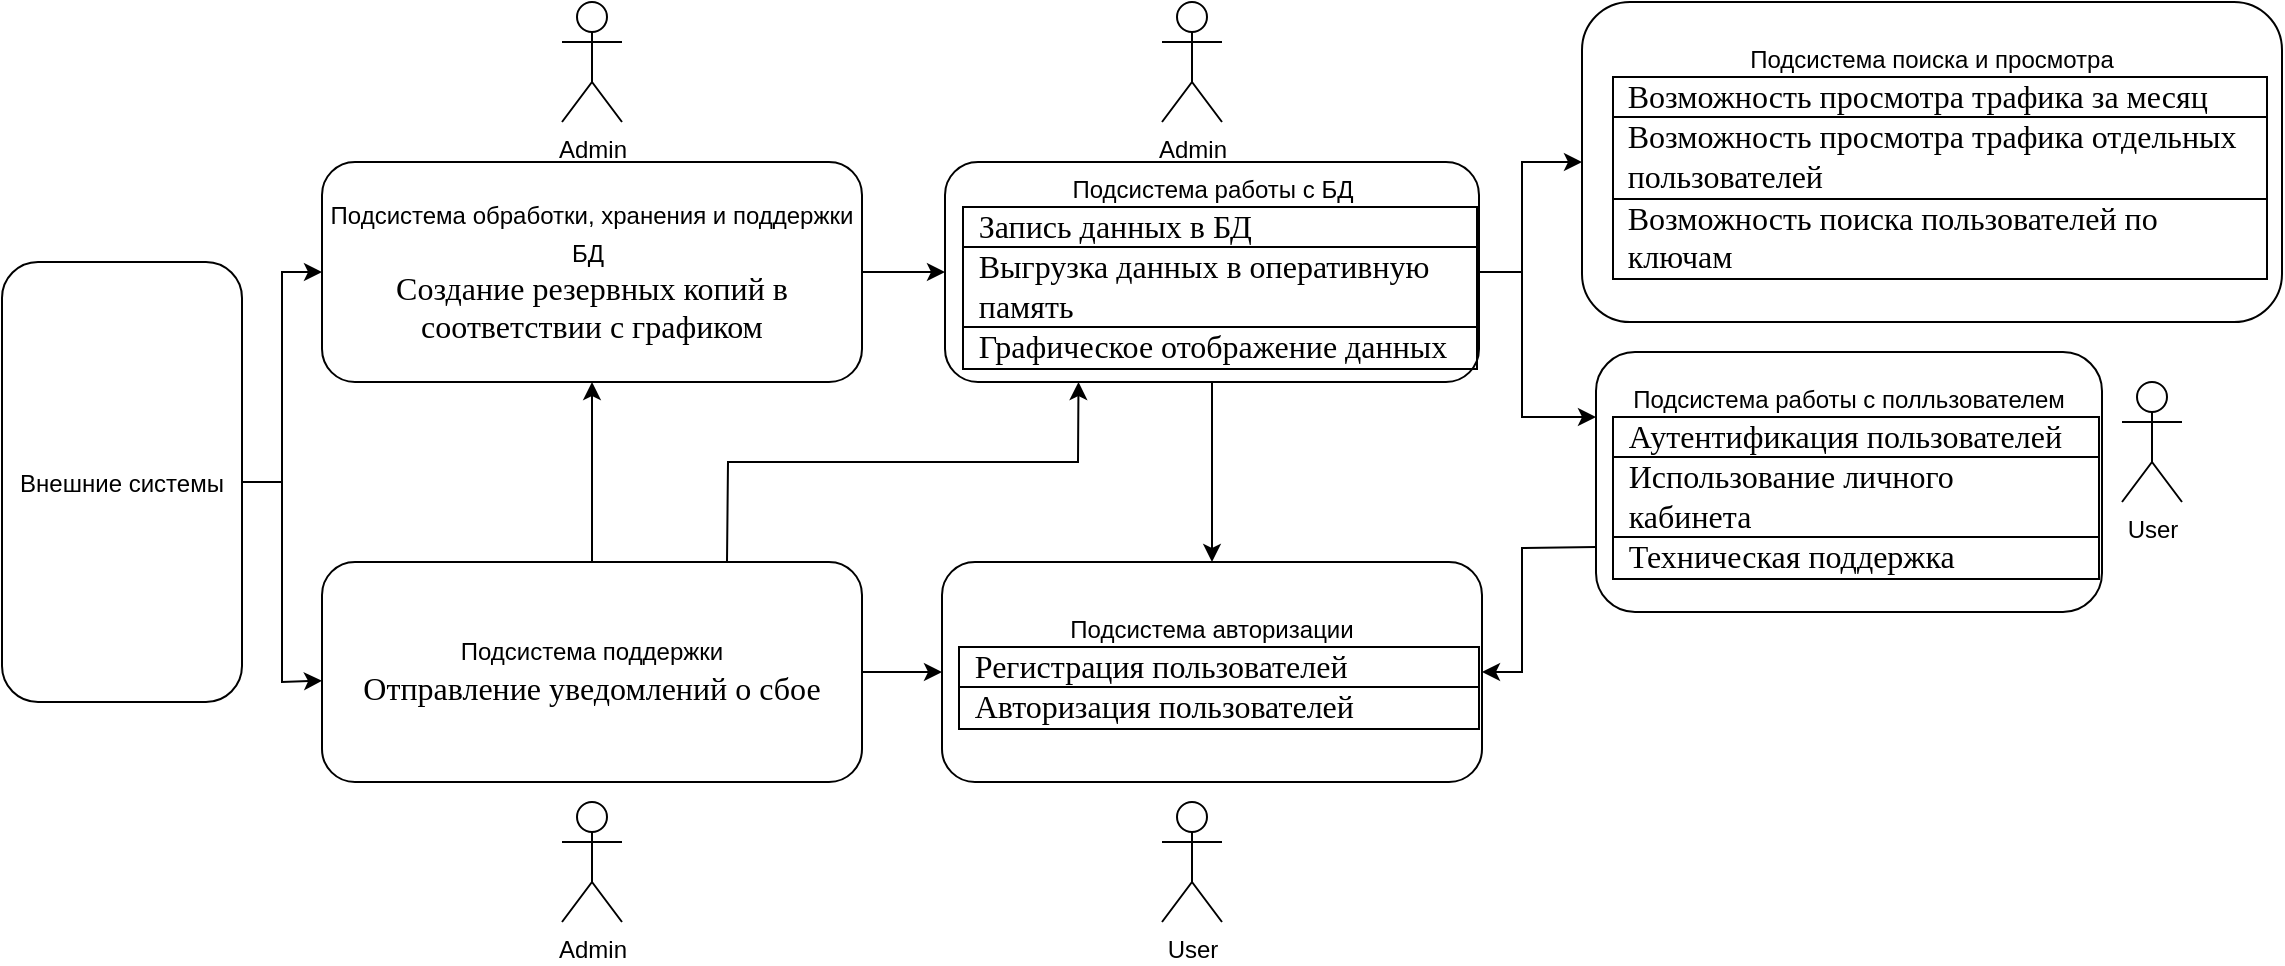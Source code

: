 <mxfile version="24.2.9" type="github">
  <diagram name="Страница — 1" id="JhtNd9AlwU0v45HNGyWB">
    <mxGraphModel dx="1181" dy="840" grid="1" gridSize="10" guides="1" tooltips="1" connect="1" arrows="1" fold="1" page="1" pageScale="1" pageWidth="827" pageHeight="1169" math="0" shadow="0">
      <root>
        <mxCell id="0" />
        <mxCell id="1" parent="0" />
        <mxCell id="e8Ut4EIya1tVT318Z422-1" value="Admin" style="shape=umlActor;verticalLabelPosition=bottom;verticalAlign=top;html=1;outlineConnect=0;" parent="1" vertex="1">
          <mxGeometry x="310" y="20" width="30" height="60" as="geometry" />
        </mxCell>
        <mxCell id="e8Ut4EIya1tVT318Z422-2" value="User" style="shape=umlActor;verticalLabelPosition=bottom;verticalAlign=top;html=1;outlineConnect=0;" parent="1" vertex="1">
          <mxGeometry x="1090" y="210" width="30" height="60" as="geometry" />
        </mxCell>
        <mxCell id="Vk59389lkCiMREhfPJi9-2" value="Внешние системы" style="rounded=1;textDirection=ltr;direction=west;" vertex="1" parent="1">
          <mxGeometry x="30" y="150" width="120" height="220" as="geometry" />
        </mxCell>
        <mxCell id="Vk59389lkCiMREhfPJi9-32" value="" style="edgeStyle=orthogonalEdgeStyle;rounded=0;orthogonalLoop=1;jettySize=auto;html=1;" edge="1" parent="1" source="Vk59389lkCiMREhfPJi9-12" target="Vk59389lkCiMREhfPJi9-15">
          <mxGeometry relative="1" as="geometry" />
        </mxCell>
        <mxCell id="Vk59389lkCiMREhfPJi9-37" value="" style="edgeStyle=orthogonalEdgeStyle;rounded=0;orthogonalLoop=1;jettySize=auto;html=1;" edge="1" parent="1" source="Vk59389lkCiMREhfPJi9-12" target="Vk59389lkCiMREhfPJi9-36">
          <mxGeometry relative="1" as="geometry">
            <Array as="points">
              <mxPoint x="790" y="155" />
              <mxPoint x="790" y="100" />
            </Array>
          </mxGeometry>
        </mxCell>
        <mxCell id="Vk59389lkCiMREhfPJi9-12" value="Подсистема работы с БД&lt;br&gt;&lt;table style=&quot;text-align: start; margin-left: 5.4pt; border-collapse: collapse; border: medium;&quot; cellpadding=&quot;0&quot; cellspacing=&quot;0&quot; border=&quot;1&quot; class=&quot;MsoTableGrid&quot;&gt;&lt;tbody&gt;&lt;tr&gt;&lt;td style=&quot;width: 233.6pt; border: 1pt solid black; padding: 0cm 5.4pt;&quot; valign=&quot;top&quot; width=&quot;311&quot;&gt;&lt;p style=&quot;margin: 0cm; font-size: 11pt; font-family: Calibri, sans-serif;&quot; class=&quot;MsoNoSpacing&quot;&gt;&lt;span style=&quot;font-size: 12pt; font-family: &amp;quot;Times New Roman&amp;quot;, serif;&quot;&gt;Запись данных в БД&lt;/span&gt;&lt;/p&gt;&lt;/td&gt;&lt;/tr&gt;&lt;tr&gt;&lt;td style=&quot;width: 233.6pt; border-width: medium 1pt 1pt; border-style: none solid solid; border-color: currentcolor black black; border-image: none; padding: 0cm 5.4pt;&quot; valign=&quot;top&quot; width=&quot;311&quot;&gt;&lt;p style=&quot;margin: 0cm; font-size: 11pt; font-family: Calibri, sans-serif;&quot; class=&quot;MsoNoSpacing&quot;&gt;&lt;span style=&quot;font-size: 12pt; font-family: &amp;quot;Times New Roman&amp;quot;, serif;&quot;&gt;Выгрузка данных в оперативную память&lt;/span&gt;&lt;/p&gt;&lt;/td&gt;&lt;/tr&gt;&lt;tr&gt;&lt;td style=&quot;width: 233.6pt; border-width: medium 1pt 1pt; border-style: none solid solid; border-color: currentcolor black black; border-image: none; padding: 0cm 5.4pt;&quot; valign=&quot;top&quot; width=&quot;311&quot;&gt;&lt;p style=&quot;margin: 0cm; font-size: 11pt; font-family: Calibri, sans-serif;&quot; class=&quot;MsoNoSpacing&quot;&gt;&lt;span style=&quot;font-size: 12pt; font-family: &amp;quot;Times New Roman&amp;quot;, serif;&quot;&gt;Графическое отображение данных&lt;/span&gt;&lt;/p&gt;&lt;/td&gt;&lt;/tr&gt;&lt;/tbody&gt;&lt;/table&gt;" style="rounded=1;whiteSpace=wrap;html=1;verticalAlign=middle;" vertex="1" parent="1">
          <mxGeometry x="501.5" y="100" width="267" height="110" as="geometry" />
        </mxCell>
        <mxCell id="Vk59389lkCiMREhfPJi9-29" value="" style="edgeStyle=orthogonalEdgeStyle;rounded=0;orthogonalLoop=1;jettySize=auto;html=1;" edge="1" parent="1" source="Vk59389lkCiMREhfPJi9-14" target="Vk59389lkCiMREhfPJi9-17">
          <mxGeometry relative="1" as="geometry" />
        </mxCell>
        <mxCell id="Vk59389lkCiMREhfPJi9-31" value="" style="edgeStyle=orthogonalEdgeStyle;rounded=0;orthogonalLoop=1;jettySize=auto;html=1;" edge="1" parent="1" source="Vk59389lkCiMREhfPJi9-14" target="Vk59389lkCiMREhfPJi9-15">
          <mxGeometry relative="1" as="geometry" />
        </mxCell>
        <mxCell id="Vk59389lkCiMREhfPJi9-14" value="&lt;div&gt;&lt;span style=&quot;caret-color: rgb(0, 0, 0); color: rgb(0, 0, 0); font-style: normal; font-variant-caps: normal; font-weight: 400; letter-spacing: normal; text-align: start; text-indent: 0px; text-transform: none; white-space: normal; word-spacing: 0px; -webkit-text-stroke-width: 0px; text-decoration: none; line-height: 17.12px;&quot;&gt;&lt;font style=&quot;font-size: 12px;&quot; face=&quot;Helvetica&quot;&gt;Подсистема поддержки&lt;/font&gt;&lt;/span&gt;&lt;/div&gt;&lt;span style=&quot;caret-color: rgb(0, 0, 0); color: rgb(0, 0, 0); font-style: normal; font-variant-caps: normal; font-weight: 400; letter-spacing: normal; text-align: start; text-indent: 0px; text-transform: none; white-space: normal; word-spacing: 0px; -webkit-text-stroke-width: 0px; text-decoration: none; line-height: 17.12px; font-family: &amp;quot;Times New Roman&amp;quot;, serif;&quot;&gt;&lt;font style=&quot;font-size: 16px;&quot;&gt;Отправление уведомлений о сбое&lt;/font&gt;&lt;/span&gt;&lt;span style=&quot;caret-color: rgb(0, 0, 0); color: rgb(0, 0, 0); font-family: -webkit-standard; font-size: medium; font-style: normal; font-variant-caps: normal; font-weight: 400; letter-spacing: normal; orphans: auto; text-align: start; text-indent: 0px; text-transform: none; white-space: normal; widows: auto; word-spacing: 0px; -webkit-text-stroke-width: 0px; text-decoration: none; display: inline !important; float: none;&quot;&gt;&lt;/span&gt;" style="rounded=1;whiteSpace=wrap;html=1;" vertex="1" parent="1">
          <mxGeometry x="190" y="300" width="270" height="110" as="geometry" />
        </mxCell>
        <mxCell id="Vk59389lkCiMREhfPJi9-15" value="Подсистема авторизации&lt;br&gt;&lt;table style=&quot;text-align: start; margin-left: 5.4pt; border-collapse: collapse; border: medium;&quot; cellpadding=&quot;0&quot; cellspacing=&quot;0&quot; border=&quot;1&quot; class=&quot;MsoTableGrid&quot;&gt;&lt;tbody&gt;&lt;tr&gt;&lt;td style=&quot;width: 233.6pt; border: 1pt solid black; padding: 0cm 5.4pt;&quot; valign=&quot;top&quot; width=&quot;311&quot;&gt;&lt;p style=&quot;margin: 0cm; font-size: 11pt; font-family: Calibri, sans-serif;&quot; class=&quot;MsoNoSpacing&quot;&gt;&lt;span style=&quot;font-size: 12pt; font-family: &amp;quot;Times New Roman&amp;quot;, serif;&quot;&gt;Регистрация пользователей&lt;/span&gt;&lt;/p&gt;&lt;/td&gt;&lt;/tr&gt;&lt;tr&gt;&lt;td style=&quot;width: 233.6pt; border-width: medium 1pt 1pt; border-style: none solid solid; border-color: currentcolor black black; border-image: none; padding: 0cm 5.4pt;&quot; valign=&quot;top&quot; width=&quot;311&quot;&gt;&lt;p style=&quot;margin: 0cm; font-size: 11pt; font-family: Calibri, sans-serif;&quot; class=&quot;MsoNoSpacing&quot;&gt;&lt;span style=&quot;font-size: 12pt; font-family: &amp;quot;Times New Roman&amp;quot;, serif;&quot;&gt;Авторизация пользователей&lt;/span&gt;&lt;/p&gt;&lt;/td&gt;&lt;/tr&gt;&lt;/tbody&gt;&lt;/table&gt;" style="rounded=1;whiteSpace=wrap;html=1;" vertex="1" parent="1">
          <mxGeometry x="500" y="300" width="270" height="110" as="geometry" />
        </mxCell>
        <mxCell id="Vk59389lkCiMREhfPJi9-16" value="Подсистема работы с полльзователем&lt;br&gt;&lt;table style=&quot;text-align: start; margin-left: 5.4pt; border-collapse: collapse; border: medium;&quot; cellpadding=&quot;0&quot; cellspacing=&quot;0&quot; border=&quot;1&quot; class=&quot;MsoTableGrid&quot;&gt;&lt;tbody&gt;&lt;tr&gt;&lt;td style=&quot;width: 233.6pt; border: 1pt solid black; padding: 0cm 5.4pt;&quot; valign=&quot;top&quot; width=&quot;311&quot;&gt;&lt;p style=&quot;margin: 0cm; font-size: 11pt; font-family: Calibri, sans-serif;&quot; class=&quot;MsoNoSpacing&quot;&gt;&lt;span style=&quot;font-size: 12pt; font-family: &amp;quot;Times New Roman&amp;quot;, serif;&quot;&gt;Аутентификация пользователей&amp;nbsp;&lt;/span&gt;&lt;/p&gt;&lt;/td&gt;&lt;/tr&gt;&lt;tr&gt;&lt;td style=&quot;width: 233.6pt; border-width: medium 1pt 1pt; border-style: none solid solid; border-color: currentcolor black black; border-image: none; padding: 0cm 5.4pt;&quot; valign=&quot;top&quot; width=&quot;311&quot;&gt;&lt;p style=&quot;margin: 0cm; font-size: 11pt; font-family: Calibri, sans-serif;&quot; class=&quot;MsoNoSpacing&quot;&gt;&lt;span style=&quot;font-size: 12pt; font-family: &amp;quot;Times New Roman&amp;quot;, serif;&quot;&gt;Использование личного кабинета&amp;nbsp;&lt;/span&gt;&lt;/p&gt;&lt;/td&gt;&lt;/tr&gt;&lt;tr&gt;&lt;td style=&quot;width: 233.6pt; border-width: medium 1pt 1pt; border-style: none solid solid; border-color: currentcolor black black; border-image: none; padding: 0cm 5.4pt;&quot; valign=&quot;top&quot; width=&quot;311&quot;&gt;&lt;p style=&quot;margin: 0cm; font-size: 11pt; font-family: Calibri, sans-serif;&quot; class=&quot;MsoNoSpacing&quot;&gt;&lt;span style=&quot;font-size: 12pt; font-family: &amp;quot;Times New Roman&amp;quot;, serif;&quot;&gt;Техническая поддержка&lt;/span&gt;&lt;/p&gt;&lt;/td&gt;&lt;/tr&gt;&lt;/tbody&gt;&lt;/table&gt;" style="rounded=1;whiteSpace=wrap;html=1;" vertex="1" parent="1">
          <mxGeometry x="827" y="195" width="253" height="130" as="geometry" />
        </mxCell>
        <mxCell id="Vk59389lkCiMREhfPJi9-30" value="" style="edgeStyle=orthogonalEdgeStyle;rounded=0;orthogonalLoop=1;jettySize=auto;html=1;" edge="1" parent="1" source="Vk59389lkCiMREhfPJi9-17" target="Vk59389lkCiMREhfPJi9-12">
          <mxGeometry relative="1" as="geometry" />
        </mxCell>
        <mxCell id="Vk59389lkCiMREhfPJi9-17" value="&lt;div&gt;&lt;span style=&quot;text-align: start; text-indent: 0px; line-height: 17.12px;&quot;&gt;&lt;span style=&quot;line-height: 17.12px;&quot;&gt;&lt;font face=&quot;Helvetica&quot;&gt;Подсистема обработки, хранения и поддержки БД&lt;/font&gt;&lt;font style=&quot;caret-color: rgb(0, 0, 0); color: rgb(0, 0, 0); font-style: normal; font-variant-caps: normal; font-weight: 400; letter-spacing: normal; text-transform: none; white-space: normal; word-spacing: 0px; text-decoration: none; -webkit-text-stroke-width: 0px; font-size: 12pt;&quot; face=&quot;Times New Roman, serif&quot;&gt;&amp;nbsp;&lt;/font&gt;&lt;/span&gt;&lt;span style=&quot;font-family: -webkit-standard; font-size: medium;&quot;&gt;&lt;/span&gt;&lt;br&gt;&lt;/span&gt;&lt;/div&gt;&lt;span style=&quot;caret-color: rgb(0, 0, 0); color: rgb(0, 0, 0); font-size: 12pt; font-style: normal; font-variant-caps: normal; font-weight: 400; letter-spacing: normal; orphans: auto; text-align: start; text-indent: 0px; text-transform: none; white-space: normal; widows: auto; word-spacing: 0px; -webkit-text-stroke-width: 0px; text-decoration: none; line-height: 17.12px; font-family: &amp;quot;Times New Roman&amp;quot;, serif;&quot;&gt;Создание резервных копий в соответствии с графиком&lt;/span&gt;&lt;span style=&quot;caret-color: rgb(0, 0, 0); color: rgb(0, 0, 0); font-family: -webkit-standard; font-size: medium; font-style: normal; font-variant-caps: normal; font-weight: 400; letter-spacing: normal; orphans: auto; text-align: start; text-indent: 0px; text-transform: none; white-space: normal; widows: auto; word-spacing: 0px; -webkit-text-stroke-width: 0px; text-decoration: none; display: inline !important; float: none;&quot;&gt;&lt;/span&gt;" style="rounded=1;whiteSpace=wrap;html=1;" vertex="1" parent="1">
          <mxGeometry x="190" y="100" width="270" height="110" as="geometry" />
        </mxCell>
        <mxCell id="Vk59389lkCiMREhfPJi9-20" value="User" style="shape=umlActor;verticalLabelPosition=bottom;verticalAlign=top;html=1;outlineConnect=0;" vertex="1" parent="1">
          <mxGeometry x="610" y="420" width="30" height="60" as="geometry" />
        </mxCell>
        <mxCell id="Vk59389lkCiMREhfPJi9-22" value="Admin" style="shape=umlActor;verticalLabelPosition=bottom;verticalAlign=top;html=1;outlineConnect=0;" vertex="1" parent="1">
          <mxGeometry x="610" y="20" width="30" height="60" as="geometry" />
        </mxCell>
        <mxCell id="Vk59389lkCiMREhfPJi9-25" value="Admin" style="shape=umlActor;verticalLabelPosition=bottom;verticalAlign=top;html=1;outlineConnect=0;" vertex="1" parent="1">
          <mxGeometry x="310" y="420" width="30" height="60" as="geometry" />
        </mxCell>
        <mxCell id="Vk59389lkCiMREhfPJi9-26" value="" style="endArrow=classic;html=1;rounded=0;exitX=0;exitY=0.5;exitDx=0;exitDy=0;" edge="1" parent="1" source="Vk59389lkCiMREhfPJi9-2" target="Vk59389lkCiMREhfPJi9-17">
          <mxGeometry width="50" height="50" relative="1" as="geometry">
            <mxPoint x="460" y="420" as="sourcePoint" />
            <mxPoint x="510" y="370" as="targetPoint" />
            <Array as="points">
              <mxPoint x="170" y="260" />
              <mxPoint x="170" y="155" />
            </Array>
          </mxGeometry>
        </mxCell>
        <mxCell id="Vk59389lkCiMREhfPJi9-28" value="" style="endArrow=classic;html=1;rounded=0;exitX=0;exitY=0.5;exitDx=0;exitDy=0;" edge="1" parent="1" source="Vk59389lkCiMREhfPJi9-2" target="Vk59389lkCiMREhfPJi9-14">
          <mxGeometry width="50" height="50" relative="1" as="geometry">
            <mxPoint x="170" y="280" as="sourcePoint" />
            <mxPoint x="210" y="175" as="targetPoint" />
            <Array as="points">
              <mxPoint x="170" y="260" />
              <mxPoint x="170" y="360" />
            </Array>
          </mxGeometry>
        </mxCell>
        <mxCell id="Vk59389lkCiMREhfPJi9-33" value="" style="edgeStyle=orthogonalEdgeStyle;rounded=0;orthogonalLoop=1;jettySize=auto;html=1;entryX=0;entryY=0.25;entryDx=0;entryDy=0;" edge="1" parent="1" source="Vk59389lkCiMREhfPJi9-12" target="Vk59389lkCiMREhfPJi9-16">
          <mxGeometry relative="1" as="geometry">
            <mxPoint x="645" y="220" as="sourcePoint" />
            <mxPoint x="645" y="310" as="targetPoint" />
            <Array as="points">
              <mxPoint x="790" y="155" />
              <mxPoint x="790" y="228" />
            </Array>
          </mxGeometry>
        </mxCell>
        <mxCell id="Vk59389lkCiMREhfPJi9-34" value="" style="endArrow=classic;html=1;rounded=0;exitX=0;exitY=0.75;exitDx=0;exitDy=0;entryX=1;entryY=0.5;entryDx=0;entryDy=0;" edge="1" parent="1" source="Vk59389lkCiMREhfPJi9-16" target="Vk59389lkCiMREhfPJi9-15">
          <mxGeometry width="50" height="50" relative="1" as="geometry">
            <mxPoint x="460" y="420" as="sourcePoint" />
            <mxPoint x="510" y="370" as="targetPoint" />
            <Array as="points">
              <mxPoint x="790" y="293" />
              <mxPoint x="790" y="355" />
            </Array>
          </mxGeometry>
        </mxCell>
        <mxCell id="Vk59389lkCiMREhfPJi9-35" value="" style="endArrow=classic;html=1;rounded=0;exitX=0.75;exitY=0;exitDx=0;exitDy=0;entryX=0.25;entryY=1;entryDx=0;entryDy=0;" edge="1" parent="1" source="Vk59389lkCiMREhfPJi9-14" target="Vk59389lkCiMREhfPJi9-12">
          <mxGeometry width="50" height="50" relative="1" as="geometry">
            <mxPoint x="460" y="420" as="sourcePoint" />
            <mxPoint x="510" y="370" as="targetPoint" />
            <Array as="points">
              <mxPoint x="393" y="250" />
              <mxPoint x="568" y="250" />
            </Array>
          </mxGeometry>
        </mxCell>
        <mxCell id="Vk59389lkCiMREhfPJi9-36" value="Подсистема поиска и просмотра&lt;table style=&quot;text-align: start; margin-left: 5.4pt; border-collapse: collapse; border: medium;&quot; cellpadding=&quot;0&quot; cellspacing=&quot;0&quot; border=&quot;1&quot; class=&quot;MsoTableGrid&quot;&gt;&lt;tbody&gt;&lt;tr&gt;&lt;td style=&quot;width: 233.6pt; border: 1pt solid black; padding: 0cm 5.4pt;&quot; valign=&quot;top&quot; width=&quot;311&quot;&gt;&lt;p style=&quot;margin: 0cm; font-size: 11pt; font-family: Calibri, sans-serif;&quot; class=&quot;MsoNoSpacing&quot;&gt;&lt;span style=&quot;font-size: 12pt; font-family: &amp;quot;Times New Roman&amp;quot;, serif;&quot;&gt;Возможность просмотра трафика за месяц&lt;/span&gt;&lt;/p&gt;&lt;/td&gt;&lt;/tr&gt;&lt;tr&gt;&lt;td style=&quot;width: 233.6pt; border-width: medium 1pt 1pt; border-style: none solid solid; border-color: currentcolor black black; border-image: none; padding: 0cm 5.4pt;&quot; valign=&quot;top&quot; width=&quot;311&quot;&gt;&lt;p style=&quot;margin: 0cm; font-size: 11pt; font-family: Calibri, sans-serif;&quot; class=&quot;MsoNoSpacing&quot;&gt;&lt;span style=&quot;font-size: 12pt; font-family: &amp;quot;Times New Roman&amp;quot;, serif;&quot;&gt;Возможность просмотра трафика отдельных пользователей&lt;/span&gt;&lt;/p&gt;&lt;/td&gt;&lt;/tr&gt;&lt;tr&gt;&lt;td style=&quot;width: 233.6pt; border-width: medium 1pt 1pt; border-style: none solid solid; border-color: currentcolor black black; border-image: none; padding: 0cm 5.4pt;&quot; valign=&quot;top&quot; width=&quot;311&quot;&gt;&lt;p style=&quot;margin: 0cm; font-size: 11pt; font-family: Calibri, sans-serif;&quot; class=&quot;MsoNoSpacing&quot;&gt;&lt;span style=&quot;font-size: 12pt; font-family: &amp;quot;Times New Roman&amp;quot;, serif;&quot;&gt;Возможность поиска пользователей по ключам&lt;/span&gt;&lt;/p&gt;&lt;/td&gt;&lt;/tr&gt;&lt;/tbody&gt;&lt;/table&gt;" style="rounded=1;whiteSpace=wrap;html=1;" vertex="1" parent="1">
          <mxGeometry x="820" y="20" width="350" height="160" as="geometry" />
        </mxCell>
      </root>
    </mxGraphModel>
  </diagram>
</mxfile>
